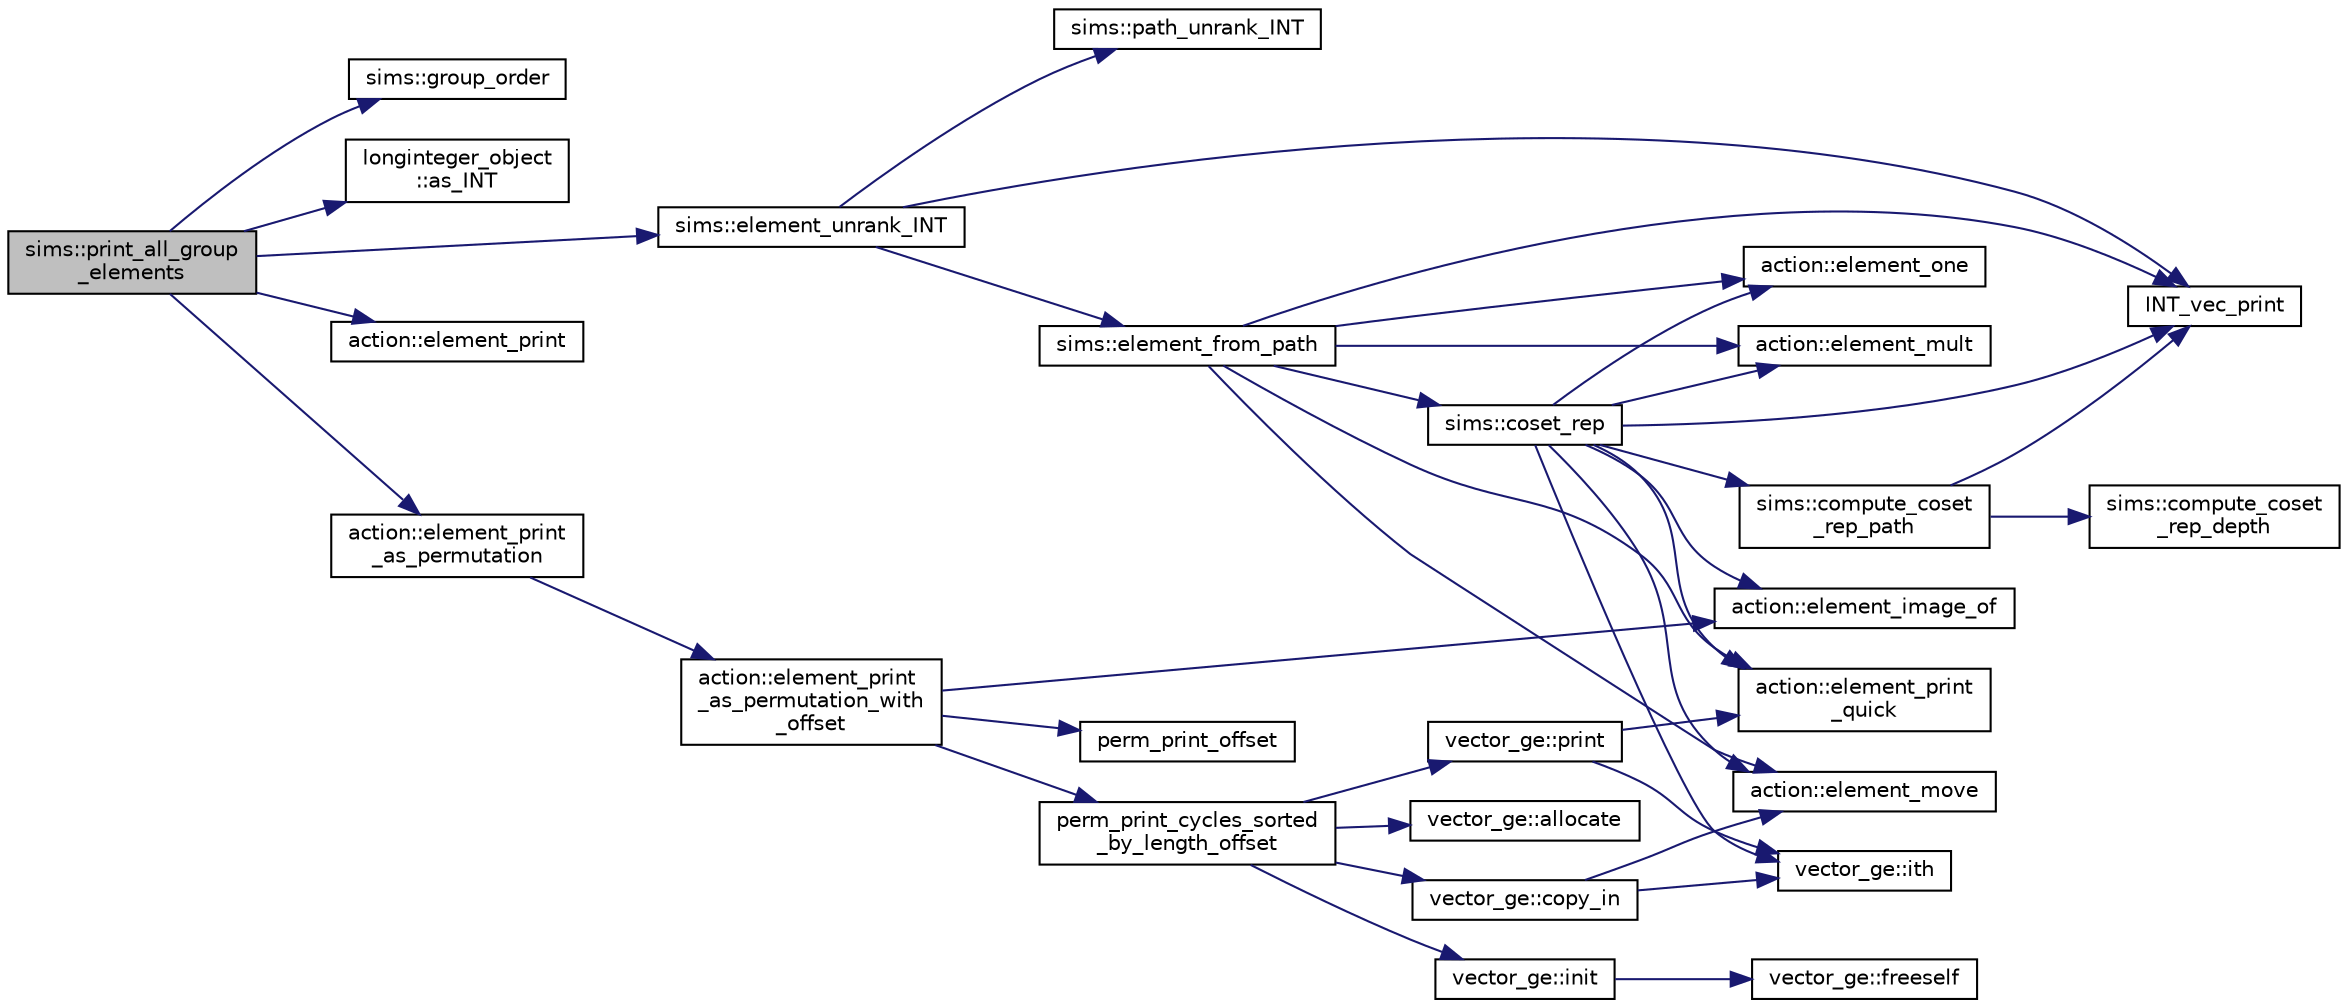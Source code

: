 digraph "sims::print_all_group_elements"
{
  edge [fontname="Helvetica",fontsize="10",labelfontname="Helvetica",labelfontsize="10"];
  node [fontname="Helvetica",fontsize="10",shape=record];
  rankdir="LR";
  Node8364 [label="sims::print_all_group\l_elements",height=0.2,width=0.4,color="black", fillcolor="grey75", style="filled", fontcolor="black"];
  Node8364 -> Node8365 [color="midnightblue",fontsize="10",style="solid",fontname="Helvetica"];
  Node8365 [label="sims::group_order",height=0.2,width=0.4,color="black", fillcolor="white", style="filled",URL="$d9/df3/classsims.html#aa442445175656570fa35febbe790efad"];
  Node8364 -> Node8366 [color="midnightblue",fontsize="10",style="solid",fontname="Helvetica"];
  Node8366 [label="longinteger_object\l::as_INT",height=0.2,width=0.4,color="black", fillcolor="white", style="filled",URL="$dd/d7e/classlonginteger__object.html#afb992d4679a6741acc63c8bcba27971e"];
  Node8364 -> Node8367 [color="midnightblue",fontsize="10",style="solid",fontname="Helvetica"];
  Node8367 [label="sims::element_unrank_INT",height=0.2,width=0.4,color="black", fillcolor="white", style="filled",URL="$d9/df3/classsims.html#a435d84bb7bf7292f14593b2a4344151f"];
  Node8367 -> Node8368 [color="midnightblue",fontsize="10",style="solid",fontname="Helvetica"];
  Node8368 [label="sims::path_unrank_INT",height=0.2,width=0.4,color="black", fillcolor="white", style="filled",URL="$d9/df3/classsims.html#a8ae2ffa971c2aac809d83c18e4e91926"];
  Node8367 -> Node8369 [color="midnightblue",fontsize="10",style="solid",fontname="Helvetica"];
  Node8369 [label="INT_vec_print",height=0.2,width=0.4,color="black", fillcolor="white", style="filled",URL="$df/dbf/sajeeb_8_c.html#a79a5901af0b47dd0d694109543c027fe"];
  Node8367 -> Node8370 [color="midnightblue",fontsize="10",style="solid",fontname="Helvetica"];
  Node8370 [label="sims::element_from_path",height=0.2,width=0.4,color="black", fillcolor="white", style="filled",URL="$d9/df3/classsims.html#a4a9bc25b1b8e61ba34d6d3d9f9fb8ab8"];
  Node8370 -> Node8369 [color="midnightblue",fontsize="10",style="solid",fontname="Helvetica"];
  Node8370 -> Node8371 [color="midnightblue",fontsize="10",style="solid",fontname="Helvetica"];
  Node8371 [label="action::element_one",height=0.2,width=0.4,color="black", fillcolor="white", style="filled",URL="$d2/d86/classaction.html#a780a105daf04d6d1fe7e2f63b3c88e3b"];
  Node8370 -> Node8372 [color="midnightblue",fontsize="10",style="solid",fontname="Helvetica"];
  Node8372 [label="sims::coset_rep",height=0.2,width=0.4,color="black", fillcolor="white", style="filled",URL="$d9/df3/classsims.html#a3d669dba4d005cd2399388f27f44cd04"];
  Node8372 -> Node8373 [color="midnightblue",fontsize="10",style="solid",fontname="Helvetica"];
  Node8373 [label="sims::compute_coset\l_rep_path",height=0.2,width=0.4,color="black", fillcolor="white", style="filled",URL="$d9/df3/classsims.html#a22a53a24eb86dcfe54cb3588776a4d96"];
  Node8373 -> Node8374 [color="midnightblue",fontsize="10",style="solid",fontname="Helvetica"];
  Node8374 [label="sims::compute_coset\l_rep_depth",height=0.2,width=0.4,color="black", fillcolor="white", style="filled",URL="$d9/df3/classsims.html#abfeb782bd253f1df5253486afb120f6f"];
  Node8373 -> Node8369 [color="midnightblue",fontsize="10",style="solid",fontname="Helvetica"];
  Node8372 -> Node8369 [color="midnightblue",fontsize="10",style="solid",fontname="Helvetica"];
  Node8372 -> Node8371 [color="midnightblue",fontsize="10",style="solid",fontname="Helvetica"];
  Node8372 -> Node8375 [color="midnightblue",fontsize="10",style="solid",fontname="Helvetica"];
  Node8375 [label="vector_ge::ith",height=0.2,width=0.4,color="black", fillcolor="white", style="filled",URL="$d4/d6e/classvector__ge.html#a1ff002e8b746a9beb119d57dcd4a15ff"];
  Node8372 -> Node8376 [color="midnightblue",fontsize="10",style="solid",fontname="Helvetica"];
  Node8376 [label="action::element_print\l_quick",height=0.2,width=0.4,color="black", fillcolor="white", style="filled",URL="$d2/d86/classaction.html#a4844680cf6750396f76494a28655265b"];
  Node8372 -> Node8377 [color="midnightblue",fontsize="10",style="solid",fontname="Helvetica"];
  Node8377 [label="action::element_mult",height=0.2,width=0.4,color="black", fillcolor="white", style="filled",URL="$d2/d86/classaction.html#ae9e36b2cae1f0f7bd7144097fa9a34b3"];
  Node8372 -> Node8378 [color="midnightblue",fontsize="10",style="solid",fontname="Helvetica"];
  Node8378 [label="action::element_move",height=0.2,width=0.4,color="black", fillcolor="white", style="filled",URL="$d2/d86/classaction.html#a550947491bbb534d3d7951f50198a874"];
  Node8372 -> Node8379 [color="midnightblue",fontsize="10",style="solid",fontname="Helvetica"];
  Node8379 [label="action::element_image_of",height=0.2,width=0.4,color="black", fillcolor="white", style="filled",URL="$d2/d86/classaction.html#ae09559d4537a048fc860f8a74a31393d"];
  Node8370 -> Node8376 [color="midnightblue",fontsize="10",style="solid",fontname="Helvetica"];
  Node8370 -> Node8377 [color="midnightblue",fontsize="10",style="solid",fontname="Helvetica"];
  Node8370 -> Node8378 [color="midnightblue",fontsize="10",style="solid",fontname="Helvetica"];
  Node8364 -> Node8380 [color="midnightblue",fontsize="10",style="solid",fontname="Helvetica"];
  Node8380 [label="action::element_print",height=0.2,width=0.4,color="black", fillcolor="white", style="filled",URL="$d2/d86/classaction.html#ae38c3ef3c1125213733d63c6fc3c40cd"];
  Node8364 -> Node8381 [color="midnightblue",fontsize="10",style="solid",fontname="Helvetica"];
  Node8381 [label="action::element_print\l_as_permutation",height=0.2,width=0.4,color="black", fillcolor="white", style="filled",URL="$d2/d86/classaction.html#a2975618a8203187b688a67c947150bb8"];
  Node8381 -> Node8382 [color="midnightblue",fontsize="10",style="solid",fontname="Helvetica"];
  Node8382 [label="action::element_print\l_as_permutation_with\l_offset",height=0.2,width=0.4,color="black", fillcolor="white", style="filled",URL="$d2/d86/classaction.html#addd61d869434abaad431124a6d858396"];
  Node8382 -> Node8379 [color="midnightblue",fontsize="10",style="solid",fontname="Helvetica"];
  Node8382 -> Node8383 [color="midnightblue",fontsize="10",style="solid",fontname="Helvetica"];
  Node8383 [label="perm_print_offset",height=0.2,width=0.4,color="black", fillcolor="white", style="filled",URL="$d2/d7c/combinatorics_8_c.html#ab87deef2ba9e4d2ce386a19eeaffecf3"];
  Node8382 -> Node8384 [color="midnightblue",fontsize="10",style="solid",fontname="Helvetica"];
  Node8384 [label="perm_print_cycles_sorted\l_by_length_offset",height=0.2,width=0.4,color="black", fillcolor="white", style="filled",URL="$d5/d90/action__global_8_c.html#a9d1f2e34879c04dbc45d08984a8066e3"];
  Node8384 -> Node8385 [color="midnightblue",fontsize="10",style="solid",fontname="Helvetica"];
  Node8385 [label="vector_ge::init",height=0.2,width=0.4,color="black", fillcolor="white", style="filled",URL="$d4/d6e/classvector__ge.html#afe1d6befd1f1501e6be34afbaa9d30a8"];
  Node8385 -> Node8386 [color="midnightblue",fontsize="10",style="solid",fontname="Helvetica"];
  Node8386 [label="vector_ge::freeself",height=0.2,width=0.4,color="black", fillcolor="white", style="filled",URL="$d4/d6e/classvector__ge.html#aa002e4b715cc73a9b8b367d29700b452"];
  Node8384 -> Node8387 [color="midnightblue",fontsize="10",style="solid",fontname="Helvetica"];
  Node8387 [label="vector_ge::allocate",height=0.2,width=0.4,color="black", fillcolor="white", style="filled",URL="$d4/d6e/classvector__ge.html#a35b062a9201b30f0a87bf87702d243ae"];
  Node8384 -> Node8388 [color="midnightblue",fontsize="10",style="solid",fontname="Helvetica"];
  Node8388 [label="vector_ge::copy_in",height=0.2,width=0.4,color="black", fillcolor="white", style="filled",URL="$d4/d6e/classvector__ge.html#ad02ebf2d4e8bbf095685aea921999145"];
  Node8388 -> Node8375 [color="midnightblue",fontsize="10",style="solid",fontname="Helvetica"];
  Node8388 -> Node8378 [color="midnightblue",fontsize="10",style="solid",fontname="Helvetica"];
  Node8384 -> Node8389 [color="midnightblue",fontsize="10",style="solid",fontname="Helvetica"];
  Node8389 [label="vector_ge::print",height=0.2,width=0.4,color="black", fillcolor="white", style="filled",URL="$d4/d6e/classvector__ge.html#a0d260cce035c20b32d7989c50670aa8a"];
  Node8389 -> Node8376 [color="midnightblue",fontsize="10",style="solid",fontname="Helvetica"];
  Node8389 -> Node8375 [color="midnightblue",fontsize="10",style="solid",fontname="Helvetica"];
}
